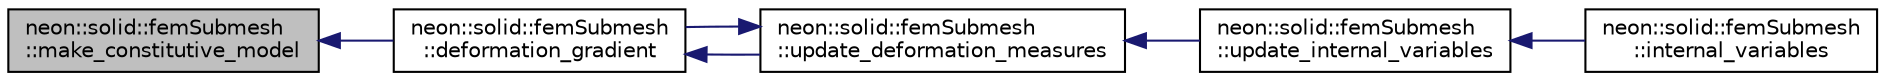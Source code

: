 digraph "neon::solid::femSubmesh::make_constitutive_model"
{
 // INTERACTIVE_SVG=YES
  edge [fontname="Helvetica",fontsize="10",labelfontname="Helvetica",labelfontsize="10"];
  node [fontname="Helvetica",fontsize="10",shape=record];
  rankdir="LR";
  Node126 [label="neon::solid::femSubmesh\l::make_constitutive_model",height=0.2,width=0.4,color="black", fillcolor="grey75", style="filled", fontcolor="black"];
  Node126 -> Node127 [dir="back",color="midnightblue",fontsize="10",style="solid",fontname="Helvetica"];
  Node127 [label="neon::solid::femSubmesh\l::deformation_gradient",height=0.2,width=0.4,color="black", fillcolor="white", style="filled",URL="$classneon_1_1solid_1_1femSubmesh.html#ab924d16740c35a9af36eb08fab10391b"];
  Node127 -> Node128 [dir="back",color="midnightblue",fontsize="10",style="solid",fontname="Helvetica"];
  Node128 [label="neon::solid::femSubmesh\l::update_deformation_measures",height=0.2,width=0.4,color="black", fillcolor="white", style="filled",URL="$classneon_1_1solid_1_1femSubmesh.html#a8bd85d6bbd7f0e43b8621c95b93bfd50"];
  Node128 -> Node129 [dir="back",color="midnightblue",fontsize="10",style="solid",fontname="Helvetica"];
  Node129 [label="neon::solid::femSubmesh\l::update_internal_variables",height=0.2,width=0.4,color="black", fillcolor="white", style="filled",URL="$classneon_1_1solid_1_1femSubmesh.html#a7f83d292ef73e90b5af15786e1207c2c"];
  Node129 -> Node130 [dir="back",color="midnightblue",fontsize="10",style="solid",fontname="Helvetica"];
  Node130 [label="neon::solid::femSubmesh\l::internal_variables",height=0.2,width=0.4,color="black", fillcolor="white", style="filled",URL="$classneon_1_1solid_1_1femSubmesh.html#a6e725b9d73d74ff4f5971f2f7f74225c"];
  Node128 -> Node127 [dir="back",color="midnightblue",fontsize="10",style="solid",fontname="Helvetica"];
}
